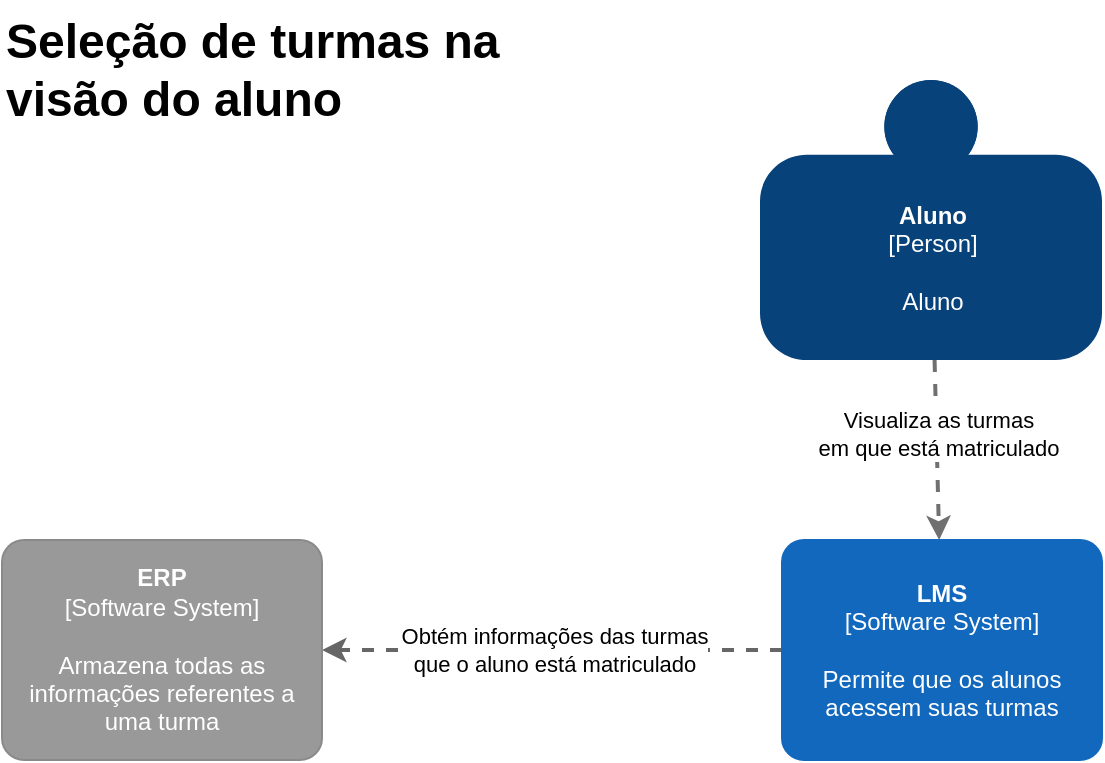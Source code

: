<mxfile version="26.0.13" pages="4">
  <diagram id="zNMGI6wU0Mi8Qe2H5Q59" name="C4 Context">
    <mxGraphModel dx="1050" dy="556" grid="1" gridSize="10" guides="1" tooltips="1" connect="1" arrows="1" fold="1" page="1" pageScale="1" pageWidth="827" pageHeight="1169" math="0" shadow="0">
      <root>
        <mxCell id="0" />
        <mxCell id="1" parent="0" />
        <mxCell id="jk53wvajYcKSA50TNXrv-9" style="edgeStyle=orthogonalEdgeStyle;rounded=0;orthogonalLoop=1;jettySize=auto;html=1;dashed=1;strokeWidth=2;fillColor=#f5f5f5;strokeColor=#666666;exitX=0;exitY=0.5;exitDx=0;exitDy=0;exitPerimeter=0;" parent="1" source="lnmgxQ-TkLNhtuKLghFE-13" target="lnmgxQ-TkLNhtuKLghFE-11" edge="1">
          <mxGeometry relative="1" as="geometry">
            <mxPoint x="328" y="405" as="sourcePoint" />
            <mxPoint x="263" y="405" as="targetPoint" />
          </mxGeometry>
        </mxCell>
        <mxCell id="pypxWtPJ6jng-wuyhJPV-2" value="Obtém informações das turmas&lt;div&gt;que o aluno está matriculado&lt;/div&gt;" style="edgeLabel;html=1;align=center;verticalAlign=middle;resizable=0;points=[];" parent="jk53wvajYcKSA50TNXrv-9" vertex="1" connectable="0">
          <mxGeometry x="0.269" y="1" relative="1" as="geometry">
            <mxPoint x="32" y="-1" as="offset" />
          </mxGeometry>
        </mxCell>
        <mxCell id="lnmgxQ-TkLNhtuKLghFE-9" style="edgeStyle=none;rounded=0;orthogonalLoop=1;jettySize=auto;html=1;dashed=1;strokeColor=#707070;strokeWidth=2;fontColor=#707070;" parent="1" source="lnmgxQ-TkLNhtuKLghFE-3" target="lnmgxQ-TkLNhtuKLghFE-13" edge="1">
          <mxGeometry relative="1" as="geometry">
            <mxPoint x="406.811" y="350" as="targetPoint" />
          </mxGeometry>
        </mxCell>
        <mxCell id="pypxWtPJ6jng-wuyhJPV-1" value="Visualiza as turmas&lt;div&gt;em que está matriculado&lt;/div&gt;" style="edgeLabel;html=1;align=center;verticalAlign=middle;resizable=0;points=[];" parent="lnmgxQ-TkLNhtuKLghFE-9" vertex="1" connectable="0">
          <mxGeometry x="-0.183" y="1" relative="1" as="geometry">
            <mxPoint as="offset" />
          </mxGeometry>
        </mxCell>
        <object placeholders="1" c4Name="Aluno" c4Type="Person" c4Description="Aluno" label="&lt;b&gt;%c4Name%&lt;/b&gt;&lt;div&gt;[%c4Type%]&lt;/div&gt;&lt;br&gt;&lt;div&gt;%c4Description%&lt;/div&gt;" id="lnmgxQ-TkLNhtuKLghFE-3">
          <mxCell style="html=1;dashed=0;whitespace=wrap;fillColor=#08427b;strokeColor=none;fontColor=#ffffff;shape=mxgraph.c4.person;align=center;metaEdit=1;points=[[0.5,0,0],[1,0.5,0],[1,0.75,0],[0.75,1,0],[0.5,1,0],[0.25,1,0],[0,0.75,0],[0,0.5,0]];metaData={&quot;c4Type&quot;:{&quot;editable&quot;:false}};" parent="1" vertex="1">
            <mxGeometry x="429" y="70" width="171" height="140" as="geometry" />
          </mxCell>
        </object>
        <object c4Name="ERP" c4Type="Software System" c4Description="Armazena todas as informações referentes a uma turma" label="&lt;b&gt;%c4Name%&lt;/b&gt;&lt;div&gt;[%c4Type%]&lt;/div&gt;&lt;br&gt;&lt;div&gt;%c4Description%&lt;/div&gt;" placeholders="1" id="lnmgxQ-TkLNhtuKLghFE-11">
          <mxCell style="rounded=1;whiteSpace=wrap;html=1;labelBackgroundColor=none;fillColor=#999999;fontColor=#ffffff;align=center;arcSize=10;strokeColor=#8A8A8A;metaEdit=1;metaData={&quot;c4Type&quot;:{&quot;editable&quot;:false}};points=[[0.25,0,0],[0.5,0,0],[0.75,0,0],[1,0.25,0],[1,0.5,0],[1,0.75,0],[0.75,1,0],[0.5,1,0],[0.25,1,0],[0,0.75,0],[0,0.5,0],[0,0.25,0]];" parent="1" vertex="1">
            <mxGeometry x="50" y="300" width="160" height="110.0" as="geometry" />
          </mxCell>
        </object>
        <object placeholders="1" c4Name="LMS" c4Type="Software System" c4Description="Permite que os alunos acessem suas turmas" label="&lt;b&gt;%c4Name%&lt;/b&gt;&lt;div&gt;[%c4Type%]&lt;/div&gt;&lt;br&gt;&lt;div&gt;%c4Description%&lt;/div&gt;" link="data:page/id,7UhaJ9ljh7ebol46HkWr" id="lnmgxQ-TkLNhtuKLghFE-13">
          <mxCell style="rounded=1;whiteSpace=wrap;html=1;labelBackgroundColor=none;fillColor=#1168BD;fontColor=#ffffff;align=center;arcSize=10;strokeColor=#1168BD;metaEdit=1;metaData={&quot;c4Type&quot;:{&quot;editable&quot;:false}};points=[[0.25,0,0],[0.5,0,0],[0.75,0,0],[1,0.25,0],[1,0.5,0],[1,0.75,0],[0.75,1,0],[0.5,1,0],[0.25,1,0],[0,0.75,0],[0,0.5,0],[0,0.25,0]];" parent="1" vertex="1">
            <mxGeometry x="440" y="300" width="160" height="110.0" as="geometry" />
          </mxCell>
        </object>
        <mxCell id="c-fIp2b5vKX51h3kelBa-4" value="&lt;h1 style=&quot;margin-top: 0px;&quot;&gt;Seleção de turmas na visão do aluno&lt;/h1&gt;&lt;p&gt;&lt;br&gt;&lt;/p&gt;" style="text;html=1;whiteSpace=wrap;overflow=hidden;rounded=0;" parent="1" vertex="1">
          <mxGeometry x="50" y="30" width="300" height="120" as="geometry" />
        </mxCell>
      </root>
    </mxGraphModel>
  </diagram>
  <diagram id="7UhaJ9ljh7ebol46HkWr" name="C4 Container">
    <mxGraphModel grid="1" page="1" gridSize="10" guides="1" tooltips="1" connect="1" arrows="1" fold="1" pageScale="1" pageWidth="827" pageHeight="1169" math="0" shadow="0">
      <root>
        <mxCell id="6M9tTkYtrs8H_QPtwX7E-0" />
        <mxCell id="6M9tTkYtrs8H_QPtwX7E-1" parent="6M9tTkYtrs8H_QPtwX7E-0" />
        <object placeholders="1" c4Name="Seleção de turmas" c4Type="ExecutionEnvironment" c4Application="Container" label="&lt;div style=&quot;text-align: left&quot;&gt;%c4Name%&lt;/div&gt;&lt;div style=&quot;text-align: left&quot;&gt;[%c4Application%]&lt;/div&gt;" id="lYJF4gXNzrw0ycB4rWT1-4">
          <mxCell style="rounded=1;whiteSpace=wrap;html=1;labelBackgroundColor=none;fillColor=#ffffff;fontColor=#000000;align=left;arcSize=5;strokeColor=#000000;verticalAlign=bottom;metaEdit=1;metaData={&quot;c4Type&quot;:{&quot;editable&quot;:false}};points=[[0.25,0,0],[0.5,0,0],[0.75,0,0],[1,0.25,0],[1,0.5,0],[1,0.75,0],[0.75,1,0],[0.5,1,0],[0.25,1,0],[0,0.75,0],[0,0.5,0],[0,0.25,0]];" parent="6M9tTkYtrs8H_QPtwX7E-1" vertex="1">
            <mxGeometry x="330" y="200" width="390" height="370" as="geometry" />
          </mxCell>
        </object>
        <mxCell id="XhTYuayqp4H_gVx4UZAb-0" value="" style="edgeStyle=orthogonalEdgeStyle;rounded=0;orthogonalLoop=1;jettySize=auto;html=1;strokeWidth=2;strokeColor=light-dark(#707070,#707070);dashed=1;" parent="6M9tTkYtrs8H_QPtwX7E-1" source="xR-taD2YaKqdD4t_8OCm-0" target="lYJF4gXNzrw0ycB4rWT1-0" edge="1">
          <mxGeometry relative="1" as="geometry" />
        </mxCell>
        <object placeholders="1" c4Name="Aluno" c4Type="Person" c4Description="Aluno matriculado em uma turma" label="&lt;b&gt;%c4Name%&lt;/b&gt;&lt;div&gt;[%c4Type%]&lt;/div&gt;&lt;br&gt;&lt;div&gt;%c4Description%&lt;/div&gt;" id="xR-taD2YaKqdD4t_8OCm-0">
          <mxCell style="html=1;dashed=0;whitespace=wrap;fillColor=#08427b;strokeColor=none;fontColor=#ffffff;shape=mxgraph.c4.person;align=center;metaEdit=1;points=[[0.5,0,0],[1,0.5,0],[1,0.75,0],[0.75,1,0],[0.5,1,0],[0.25,1,0],[0,0.75,0],[0,0.5,0]];metaData={&quot;c4Type&quot;:{&quot;editable&quot;:false}};" parent="6M9tTkYtrs8H_QPtwX7E-1" vertex="1">
            <mxGeometry x="484" y="20" width="200" height="140" as="geometry" />
          </mxCell>
        </object>
        <object placeholders="1" c4Name="SSO" c4Type="Software System" c4Description="Fornece informações de usuários cadastrados" label="&lt;b&gt;%c4Name%&lt;/b&gt;&lt;div&gt;[%c4Type%]&lt;/div&gt;&lt;br&gt;&lt;div&gt;%c4Description%&lt;/div&gt;" id="BWggMhDQrADv35toyhTK-0">
          <mxCell style="rounded=1;whiteSpace=wrap;html=1;labelBackgroundColor=none;fillColor=#999999;fontColor=#ffffff;align=center;arcSize=10;strokeColor=#8A8A8A;metaEdit=1;metaData={&quot;c4Type&quot;:{&quot;editable&quot;:false}};points=[[0.25,0,0],[0.5,0,0],[0.75,0,0],[1,0.25,0],[1,0.5,0],[1,0.75,0],[0.75,1,0],[0.5,1,0],[0.25,1,0],[0,0.75,0],[0,0.5,0],[0,0.25,0]];" parent="6M9tTkYtrs8H_QPtwX7E-1" vertex="1">
            <mxGeometry x="90" y="430" width="160" height="110.0" as="geometry" />
          </mxCell>
        </object>
        <object placeholders="1" c4Type="Relationship" c4Technology="REST API" c4Description="Faz chamada API para&#xa; buscar informações no sso" label="&lt;div style=&quot;text-align: left&quot;&gt;&lt;div style=&quot;text-align: center&quot;&gt;&lt;b&gt;%c4Description%&lt;/b&gt;&lt;/div&gt;&lt;div style=&quot;text-align: center&quot;&gt;[%c4Technology%]&lt;/div&gt;&lt;/div&gt;" id="BWggMhDQrADv35toyhTK-1">
          <mxCell style="edgeStyle=none;rounded=0;html=1;jettySize=auto;orthogonalLoop=1;strokeColor=#707070;strokeWidth=2;fontColor=#707070;jumpStyle=none;dashed=1;metaEdit=1;metaData={&quot;c4Type&quot;:{&quot;editable&quot;:false}};exitX=0.018;exitY=0.587;exitDx=0;exitDy=0;exitPerimeter=0;" parent="6M9tTkYtrs8H_QPtwX7E-1" source="lYJF4gXNzrw0ycB4rWT1-5" target="BWggMhDQrADv35toyhTK-0" edge="1">
            <mxGeometry x="-0.251" y="-27" width="160" relative="1" as="geometry">
              <mxPoint x="504" y="285" as="sourcePoint" />
              <mxPoint x="650" y="300" as="targetPoint" />
              <mxPoint as="offset" />
            </mxGeometry>
          </mxCell>
        </object>
        <object placeholders="1" c4Type="Relationship" c4Technology="REST API" c4Description="Faz chamada API" label="&lt;div style=&quot;text-align: left&quot;&gt;&lt;div style=&quot;text-align: center&quot;&gt;&lt;b&gt;%c4Description%&lt;/b&gt;&lt;/div&gt;&lt;div style=&quot;text-align: center&quot;&gt;[%c4Technology%]&lt;/div&gt;&lt;/div&gt;" id="AtdmSoMEF_yhiQ30HpCC-3">
          <mxCell style="edgeStyle=none;rounded=0;html=1;jettySize=auto;orthogonalLoop=1;strokeColor=#707070;strokeWidth=2;fontColor=#707070;jumpStyle=none;dashed=1;metaEdit=1;metaData={&quot;c4Type&quot;:{&quot;editable&quot;:false}};entryX=0;entryY=0.5;entryDx=0;entryDy=0;entryPerimeter=0;" parent="6M9tTkYtrs8H_QPtwX7E-1" source="lYJF4gXNzrw0ycB4rWT1-5" target="1QhhWGX9CRt8mEw6j9e7-0" edge="1">
            <mxGeometry x="-0.049" width="160" relative="1" as="geometry">
              <mxPoint x="664" y="473.693" as="sourcePoint" />
              <mxPoint x="850" y="570" as="targetPoint" />
              <mxPoint as="offset" />
            </mxGeometry>
          </mxCell>
        </object>
        <object placeholders="1" c4Type="Database" c4Technology="RDS MySQL" c4Description="Armazena informações de alunos matriculados em turma" label="%c4Type%&lt;div style=&quot;font-size: 12px;&quot;&gt;[Container:&amp;nbsp;%c4Technology%]&lt;/div&gt;&lt;br style=&quot;font-size: 12px;&quot;&gt;&lt;div style=&quot;font-size: 12px;&quot;&gt;%c4Description%&lt;/div&gt;" id="AtdmSoMEF_yhiQ30HpCC-4">
          <mxCell style="shape=cylinder;whiteSpace=wrap;html=1;boundedLbl=1;rounded=1;labelBackgroundColor=none;fillColor=#999999;fontSize=12;fontColor=#ffffff;align=center;strokeColor=#8A8A8A;metaEdit=1;points=[[0.5,0,0],[1,0.25,0],[1,0.5,0],[1,0.75,0],[0.5,1,0],[0,0.75,0],[0,0.5,0],[0,0.25,0]];metaData={&quot;c4Type&quot;:{&quot;editable&quot;:false}};arcSize=10;" parent="6M9tTkYtrs8H_QPtwX7E-1" vertex="1">
            <mxGeometry x="1280" y="405" width="160" height="140" as="geometry" />
          </mxCell>
        </object>
        <object placeholders="1" c4Name="Web Application" c4Type="Container" c4Technology="Nextjs" c4Description="Fornece a seleção de turmas" label="&lt;b&gt;%c4Name%&lt;/b&gt;&lt;div&gt;[%c4Type%: %c4Technology%]&lt;/div&gt;&lt;br&gt;&lt;div&gt;%c4Description%&lt;/div&gt;" link="data:page/id,2XVK7RYDKxdhMDquu4st" id="lYJF4gXNzrw0ycB4rWT1-0">
          <mxCell style="rounded=1;whiteSpace=wrap;html=1;labelBackgroundColor=none;fillColor=#438DD5;fontColor=#ffffff;align=center;arcSize=10;strokeColor=#3C7FC0;metaEdit=1;metaData={&quot;c4Type&quot;:{&quot;editable&quot;:false}};points=[[0.25,0,0],[0.5,0,0],[0.75,0,0],[1,0.25,0],[1,0.5,0],[1,0.75,0],[0.75,1,0],[0.5,1,0],[0.25,1,0],[0,0.75,0],[0,0.5,0],[0,0.25,0]];" parent="6M9tTkYtrs8H_QPtwX7E-1" vertex="1">
            <mxGeometry x="504" y="230" width="160" height="110.0" as="geometry" />
          </mxCell>
        </object>
        <object placeholders="1" c4Type="Relationship" c4Technology="HTTP" c4Description="Faz chamadas de API" label="&lt;div style=&quot;text-align: left&quot;&gt;&lt;div style=&quot;text-align: center&quot;&gt;&lt;b&gt;%c4Description%&lt;/b&gt;&lt;/div&gt;&lt;div style=&quot;text-align: center&quot;&gt;[%c4Technology%]&lt;/div&gt;&lt;/div&gt;" id="lYJF4gXNzrw0ycB4rWT1-1">
          <mxCell style="edgeStyle=none;rounded=0;html=1;jettySize=auto;orthogonalLoop=1;strokeColor=#707070;strokeWidth=2;fontColor=#707070;jumpStyle=none;dashed=1;metaEdit=1;metaData={&quot;c4Type&quot;:{&quot;editable&quot;:false}};" parent="6M9tTkYtrs8H_QPtwX7E-1" source="lYJF4gXNzrw0ycB4rWT1-0" target="lYJF4gXNzrw0ycB4rWT1-5" edge="1">
            <mxGeometry width="160" relative="1" as="geometry">
              <mxPoint x="490" y="450" as="sourcePoint" />
              <mxPoint x="584" y="420" as="targetPoint" />
            </mxGeometry>
          </mxCell>
        </object>
        <object placeholders="1" c4Name="Backend LMS" c4Type="Container" c4Technology="NodeJs/Express" c4Description="Fornece funcionalidade de buscar lista de turma para aluno" label="&lt;b&gt;%c4Name%&lt;/b&gt;&lt;div&gt;[%c4Type%: %c4Technology%]&lt;/div&gt;&lt;br&gt;&lt;div&gt;%c4Description%&lt;/div&gt;" id="lYJF4gXNzrw0ycB4rWT1-5">
          <mxCell style="rounded=1;whiteSpace=wrap;html=1;labelBackgroundColor=none;fillColor=#438DD5;fontColor=#ffffff;align=center;arcSize=10;strokeColor=#3C7FC0;metaEdit=1;metaData={&quot;c4Type&quot;:{&quot;editable&quot;:false}};points=[[0.25,0,0],[0.5,0,0],[0.75,0,0],[1,0.25,0],[1,0.5,0],[1,0.75,0],[0.75,1,0],[0.5,1,0],[0.25,1,0],[0,0.75,0],[0,0.5,0],[0,0.25,0]];" parent="6M9tTkYtrs8H_QPtwX7E-1" vertex="1">
            <mxGeometry x="504" y="420" width="160" height="110.0" as="geometry" />
          </mxCell>
        </object>
        <mxCell id="1QhhWGX9CRt8mEw6j9e7-1" value="" style="edgeStyle=orthogonalEdgeStyle;rounded=0;orthogonalLoop=1;jettySize=auto;html=1;strokeColor=#707070;dashed=1;strokeWidth=2;" parent="6M9tTkYtrs8H_QPtwX7E-1" source="1QhhWGX9CRt8mEw6j9e7-0" target="Is_DzVtF_9GQ3vIHqJg7-0" edge="1">
          <mxGeometry relative="1" as="geometry" />
        </mxCell>
        <object placeholders="1" c4Name="ERP" c4Type="Software System" c4Description="Fornece a lista de turmas que aluno está matriculado" label="&lt;b&gt;%c4Name%&lt;/b&gt;&lt;div&gt;[%c4Type%]&lt;/div&gt;&lt;br&gt;&lt;div&gt;%c4Description%&lt;/div&gt;" id="1QhhWGX9CRt8mEw6j9e7-0">
          <mxCell style="rounded=1;whiteSpace=wrap;html=1;labelBackgroundColor=none;fillColor=#999999;fontColor=#ffffff;align=center;arcSize=10;strokeColor=#8A8A8A;metaEdit=1;metaData={&quot;c4Type&quot;:{&quot;editable&quot;:false}};points=[[0.25,0,0],[0.5,0,0],[0.75,0,0],[1,0.25,0],[1,0.5,0],[1,0.75,0],[0.75,1,0],[0.5,1,0],[0.25,1,0],[0,0.75,0],[0,0.5,0],[0,0.25,0]];" parent="6M9tTkYtrs8H_QPtwX7E-1" vertex="1">
            <mxGeometry x="820" y="420" width="160" height="110.0" as="geometry" />
          </mxCell>
        </object>
        <object placeholders="1" c4Name="SSO" c4Type="Software System" c4Description="Fornece informações de usuários cadastrados" label="&lt;b&gt;%c4Name%&lt;/b&gt;&lt;div&gt;[%c4Type%]&lt;/div&gt;&lt;br&gt;&lt;div&gt;%c4Description%&lt;/div&gt;" id="Is_DzVtF_9GQ3vIHqJg7-0">
          <mxCell style="rounded=1;whiteSpace=wrap;html=1;labelBackgroundColor=none;fillColor=#999999;fontColor=#ffffff;align=center;arcSize=10;strokeColor=#8A8A8A;metaEdit=1;metaData={&quot;c4Type&quot;:{&quot;editable&quot;:false}};points=[[0.25,0,0],[0.5,0,0],[0.75,0,0],[1,0.25,0],[1,0.5,0],[1,0.75,0],[0.75,1,0],[0.5,1,0],[0.25,1,0],[0,0.75,0],[0,0.5,0],[0,0.25,0]];" parent="6M9tTkYtrs8H_QPtwX7E-1" vertex="1">
            <mxGeometry x="1050" y="420" width="160" height="110.0" as="geometry" />
          </mxCell>
        </object>
        <mxCell id="Is_DzVtF_9GQ3vIHqJg7-1" style="edgeStyle=orthogonalEdgeStyle;rounded=0;orthogonalLoop=1;jettySize=auto;html=1;entryX=0;entryY=0.5;entryDx=0;entryDy=0;entryPerimeter=0;strokeWidth=2;strokeColor=#707070;dashed=1;" parent="6M9tTkYtrs8H_QPtwX7E-1" source="Is_DzVtF_9GQ3vIHqJg7-0" target="AtdmSoMEF_yhiQ30HpCC-4" edge="1">
          <mxGeometry relative="1" as="geometry" />
        </mxCell>
      </root>
    </mxGraphModel>
  </diagram>
  <diagram id="2XVK7RYDKxdhMDquu4st" name="C4 Component">
    <mxGraphModel grid="1" page="1" gridSize="10" guides="1" tooltips="1" connect="1" arrows="1" fold="1" pageScale="1" pageWidth="827" pageHeight="1169" math="0" shadow="0">
      <root>
        <mxCell id="AVTp8zRlv71y_wTY7c-L-0" />
        <mxCell id="AVTp8zRlv71y_wTY7c-L-1" parent="AVTp8zRlv71y_wTY7c-L-0" />
        <mxCell id="NNc7S-BRfePUJoxpi0Tl-3" value="&lt;div style=&quot;text-align: left&quot;&gt;&lt;b style=&quot;background-color: transparent; color: light-dark(rgb(102, 102, 102), rgb(149, 149, 149));&quot;&gt;ERP Application Public [Container]&lt;/b&gt;&lt;/div&gt;" style="rounded=1;whiteSpace=wrap;html=1;labelBackgroundColor=none;fillColor=#ffffff;align=left;arcSize=1;verticalAlign=bottom;points=[[0.25,0,0],[0.5,0,0],[0.75,0,0],[1,0.25,0],[1,0.5,0],[1,0.75,0],[0.75,1,0],[0.5,1,0],[0.25,1,0],[0,0.75,0],[0,0.5,0],[0,0.25,0]];strokeColor=#666666;fontColor=#666666;" parent="AVTp8zRlv71y_wTY7c-L-1" vertex="1">
          <mxGeometry x="66" y="500" width="254" height="190" as="geometry" />
        </mxCell>
        <mxCell id="ES5Gq84RkO1n-74JwgUG-0" value="&lt;div style=&quot;text-align: left&quot;&gt;&lt;b style=&quot;background-color: transparent; color: light-dark(rgb(102, 102, 102), rgb(149, 149, 149));&quot;&gt;Student API [Container]&lt;/b&gt;&lt;/div&gt;" style="rounded=1;whiteSpace=wrap;html=1;labelBackgroundColor=none;fillColor=#ffffff;align=left;arcSize=1;verticalAlign=bottom;points=[[0.25,0,0],[0.5,0,0],[0.75,0,0],[1,0.25,0],[1,0.5,0],[1,0.75,0],[0.75,1,0],[0.5,1,0],[0.25,1,0],[0,0.75,0],[0,0.5,0],[0,0.25,0]];strokeColor=#666666;fontColor=#666666;" parent="AVTp8zRlv71y_wTY7c-L-1" vertex="1">
          <mxGeometry x="66" y="230" width="500" height="170" as="geometry" />
        </mxCell>
        <mxCell id="ES5Gq84RkO1n-74JwgUG-1" style="edgeStyle=orthogonalEdgeStyle;rounded=0;orthogonalLoop=1;jettySize=auto;html=1;dashed=1;strokeColor=#666666;strokeWidth=2;fillColor=#f5f5f5;entryX=0.5;entryY=0;entryDx=0;entryDy=0;entryPerimeter=0;" parent="AVTp8zRlv71y_wTY7c-L-1" source="s2n7tLNU3nZv4g2p5c_h-0" target="5MoVeIhPErhMrRM2h9Du-0" edge="1">
          <mxGeometry relative="1" as="geometry">
            <mxPoint x="196" y="200" as="sourcePoint" />
            <mxPoint x="519" y="250" as="targetPoint" />
          </mxGeometry>
        </mxCell>
        <mxCell id="NNc7S-BRfePUJoxpi0Tl-0" value="Faz chamada de API" style="edgeLabel;html=1;align=center;verticalAlign=middle;resizable=0;points=[];fontColor=#707070;fontSize=12;" parent="ES5Gq84RkO1n-74JwgUG-1" vertex="1" connectable="0">
          <mxGeometry x="-0.163" y="-2" relative="1" as="geometry">
            <mxPoint as="offset" />
          </mxGeometry>
        </mxCell>
        <object placeholders="1" c4Name="Classes Controller" c4Type="Component" c4Technology="Autorest Controller" c4Description="Fornece a lista de turmas do aluno" label="&lt;b&gt;%c4Name%&lt;/b&gt;&lt;div&gt;[%c4Type%: %c4Technology%]&lt;/div&gt;&lt;br&gt;&lt;div&gt;%c4Description%&lt;/div&gt;" id="5MoVeIhPErhMrRM2h9Du-0">
          <mxCell style="rounded=1;whiteSpace=wrap;html=1;labelBackgroundColor=none;fillColor=#85BBF0;fontColor=#ffffff;align=center;arcSize=10;strokeColor=#78A8D8;metaEdit=1;metaData={&quot;c4Type&quot;:{&quot;editable&quot;:false}};points=[[0.25,0,0],[0.5,0,0],[0.75,0,0],[1,0.25,0],[1,0.5,0],[1,0.75,0],[0.75,1,0],[0.5,1,0],[0.25,1,0],[0,0.75,0],[0,0.5,0],[0,0.25,0]];" parent="AVTp8zRlv71y_wTY7c-L-1" vertex="1">
            <mxGeometry x="100" y="250" width="160" height="110.0" as="geometry" />
          </mxCell>
        </object>
        <mxCell id="-fP8H89GdARROj-DkDR_-4" value="" style="edgeStyle=orthogonalEdgeStyle;rounded=0;orthogonalLoop=1;jettySize=auto;html=1;strokeWidth=2;dashed=1;strokeColor=#707070;entryX=-0.005;entryY=0.454;entryDx=0;entryDy=0;entryPerimeter=0;" parent="AVTp8zRlv71y_wTY7c-L-1" source="5MoVeIhPErhMrRM2h9Du-1" target="3otQxGcbVnXcWHrC8UB8-0" edge="1">
          <mxGeometry relative="1" as="geometry" />
        </mxCell>
        <mxCell id="-fP8H89GdARROj-DkDR_-6" value="Usa" style="edgeLabel;html=1;align=center;verticalAlign=middle;resizable=0;points=[];" parent="-fP8H89GdARROj-DkDR_-4" vertex="1" connectable="0">
          <mxGeometry x="-0.128" y="1" relative="1" as="geometry">
            <mxPoint x="-23" y="-14" as="offset" />
          </mxGeometry>
        </mxCell>
        <object placeholders="1" c4Name="Authentication" c4Type="Component" c4Technology="Middleware/Express/Nodejs" c4Description="Verifica se usuário tem permissão para acessar página" label="&lt;b&gt;%c4Name%&lt;/b&gt;&lt;div&gt;[%c4Type%: %c4Technology%]&lt;/div&gt;&lt;br&gt;&lt;div&gt;%c4Description%&lt;/div&gt;" id="5MoVeIhPErhMrRM2h9Du-1">
          <mxCell style="rounded=1;whiteSpace=wrap;html=1;labelBackgroundColor=none;fillColor=#85BBF0;fontColor=#ffffff;align=center;arcSize=10;strokeColor=#78A8D8;metaEdit=1;metaData={&quot;c4Type&quot;:{&quot;editable&quot;:false}};points=[[0.25,0,0],[0.5,0,0],[0.75,0,0],[1,0.25,0],[1,0.5,0],[1,0.75,0],[0.75,1,0],[0.5,1,0],[0.25,1,0],[0,0.75,0],[0,0.5,0],[0,0.25,0]];" parent="AVTp8zRlv71y_wTY7c-L-1" vertex="1">
            <mxGeometry x="330" y="250" width="160" height="110.0" as="geometry" />
          </mxCell>
        </object>
        <mxCell id="-fP8H89GdARROj-DkDR_-1" value="" style="edgeStyle=orthogonalEdgeStyle;rounded=0;orthogonalLoop=1;jettySize=auto;html=1;strokeWidth=2;strokeColor=#707070;dashed=1;entryX=0;entryY=0.5;entryDx=0;entryDy=0;entryPerimeter=0;" parent="AVTp8zRlv71y_wTY7c-L-1" source="5MoVeIhPErhMrRM2h9Du-3" target="_cXxkfsPCh7f6uBlh5yX-1" edge="1">
          <mxGeometry relative="1" as="geometry">
            <mxPoint x="520" y="520" as="targetPoint" />
            <Array as="points" />
          </mxGeometry>
        </mxCell>
        <mxCell id="-fP8H89GdARROj-DkDR_-2" value="Usa" style="edgeLabel;html=1;align=center;verticalAlign=middle;resizable=0;points=[];" parent="-fP8H89GdARROj-DkDR_-1" vertex="1" connectable="0">
          <mxGeometry x="0.151" y="1" relative="1" as="geometry">
            <mxPoint x="-21" y="-14" as="offset" />
          </mxGeometry>
        </mxCell>
        <object placeholders="1" c4Name="Classes Controller" c4Type="Component" c4Technology="C#/Dotnet" c4Description="Busca as turmas a partir de um ssoid" label="&lt;b&gt;%c4Name%&lt;/b&gt;&lt;div&gt;[%c4Type%: %c4Technology%]&lt;/div&gt;&lt;br&gt;&lt;div&gt;%c4Description%&lt;/div&gt;" id="5MoVeIhPErhMrRM2h9Du-3">
          <mxCell style="rounded=1;whiteSpace=wrap;html=1;labelBackgroundColor=none;fillColor=#85BBF0;fontColor=#ffffff;align=center;arcSize=10;strokeColor=#78A8D8;metaEdit=1;metaData={&quot;c4Type&quot;:{&quot;editable&quot;:false}};points=[[0.25,0,0],[0.5,0,0],[0.75,0,0],[1,0.25,0],[1,0.5,0],[1,0.75,0],[0.75,1,0],[0.5,1,0],[0.25,1,0],[0,0.75,0],[0,0.5,0],[0,0.25,0]];" parent="AVTp8zRlv71y_wTY7c-L-1" vertex="1">
            <mxGeometry x="100" y="530" width="160" height="110.0" as="geometry" />
          </mxCell>
        </object>
        <object placeholders="1" c4Type="Relationship" c4Technology="REST API" c4Description="Busca informações no ERP" label="&lt;div style=&quot;text-align: left&quot;&gt;&lt;div style=&quot;text-align: center&quot;&gt;&lt;b&gt;%c4Description%&lt;/b&gt;&lt;/div&gt;&lt;div style=&quot;text-align: center&quot;&gt;[%c4Technology%]&lt;/div&gt;&lt;/div&gt;" id="5MoVeIhPErhMrRM2h9Du-4">
          <mxCell style="edgeStyle=none;rounded=0;html=1;jettySize=auto;orthogonalLoop=1;strokeColor=#707070;strokeWidth=2;fontColor=#707070;jumpStyle=none;dashed=1;metaEdit=1;metaData={&quot;c4Type&quot;:{&quot;editable&quot;:false}};" parent="AVTp8zRlv71y_wTY7c-L-1" source="5MoVeIhPErhMrRM2h9Du-0" target="5MoVeIhPErhMrRM2h9Du-3" edge="1">
            <mxGeometry x="0.176" y="6" width="160" relative="1" as="geometry">
              <mxPoint x="326" y="530" as="sourcePoint" />
              <mxPoint x="486" y="530" as="targetPoint" />
              <mxPoint as="offset" />
            </mxGeometry>
          </mxCell>
        </object>
        <object placeholders="1" c4Type="Database" c4Technology="MySQL" c4Description="Armazena informações de turmas de usuário" label="%c4Type%&lt;div&gt;[Container:&amp;nbsp;%c4Technology%]&lt;/div&gt;&lt;br&gt;&lt;div&gt;%c4Description%&lt;/div&gt;" id="5MoVeIhPErhMrRM2h9Du-5">
          <mxCell style="shape=cylinder;whiteSpace=wrap;html=1;boundedLbl=1;rounded=0;labelBackgroundColor=none;fillColor=#438DD5;fontSize=12;fontColor=#ffffff;align=center;strokeColor=#3C7FC0;metaEdit=1;points=[[0.5,0,0],[1,0.25,0],[1,0.5,0],[1,0.75,0],[0.5,1,0],[0,0.75,0],[0,0.5,0],[0,0.25,0]];metaData={&quot;c4Type&quot;:{&quot;editable&quot;:false}};" parent="AVTp8zRlv71y_wTY7c-L-1" vertex="1">
            <mxGeometry x="104" y="740" width="160" height="140" as="geometry" />
          </mxCell>
        </object>
        <object placeholders="1" c4Type="Relationship" c4Technology="Entity Framework" c4Description="Leitura e escrita" label="&lt;div style=&quot;text-align: left&quot;&gt;&lt;div style=&quot;text-align: center&quot;&gt;&lt;b&gt;%c4Description%&lt;/b&gt;&lt;/div&gt;&lt;div style=&quot;text-align: center&quot;&gt;[%c4Technology%]&lt;/div&gt;&lt;/div&gt;" id="5MoVeIhPErhMrRM2h9Du-6">
          <mxCell style="edgeStyle=none;rounded=0;html=1;jettySize=auto;orthogonalLoop=1;strokeColor=#707070;strokeWidth=2;fontColor=#707070;jumpStyle=none;dashed=1;metaEdit=1;metaData={&quot;c4Type&quot;:{&quot;editable&quot;:false}};" parent="AVTp8zRlv71y_wTY7c-L-1" source="5MoVeIhPErhMrRM2h9Du-3" edge="1">
            <mxGeometry x="0.286" y="-4" width="160" relative="1" as="geometry">
              <mxPoint x="326" y="530" as="sourcePoint" />
              <mxPoint x="180" y="780" as="targetPoint" />
              <mxPoint as="offset" />
            </mxGeometry>
          </mxCell>
        </object>
        <object placeholders="1" c4Name="Página de seleção de turmas" c4Type="Container" c4Technology="Nextjs" c4Description="Fornece a lista de turmas que o aluno está matriculado" label="&lt;font style=&quot;font-size: 16px&quot;&gt;&lt;b&gt;%c4Name%&lt;/b&gt;&lt;/font&gt;&lt;div&gt;[%c4Type%:&amp;nbsp;%c4Technology%]&lt;/div&gt;&lt;br&gt;&lt;div&gt;&lt;font style=&quot;font-size: 11px&quot;&gt;&lt;font color=&quot;#E6E6E6&quot;&gt;%c4Description%&lt;/font&gt;&lt;/div&gt;" id="s2n7tLNU3nZv4g2p5c_h-0">
          <mxCell style="shape=mxgraph.c4.webBrowserContainer2;whiteSpace=wrap;html=1;boundedLbl=1;rounded=0;labelBackgroundColor=none;strokeColor=#118ACD;fillColor=#23A2D9;strokeColor=#118ACD;strokeColor2=#0E7DAD;fontSize=12;fontColor=#ffffff;align=center;metaEdit=1;points=[[0.5,0,0],[1,0.25,0],[1,0.5,0],[1,0.75,0],[0.5,1,0],[0,0.75,0],[0,0.5,0],[0,0.25,0]];resizable=0;" parent="AVTp8zRlv71y_wTY7c-L-1" vertex="1">
            <mxGeometry x="64" width="240" height="160" as="geometry" />
          </mxCell>
        </object>
        <mxCell id="NNc7S-BRfePUJoxpi0Tl-1" style="edgeStyle=orthogonalEdgeStyle;rounded=0;orthogonalLoop=1;jettySize=auto;html=1;strokeColor=#707070;strokeWidth=2;dashed=1;exitX=1;exitY=0.5;exitDx=0;exitDy=0;exitPerimeter=0;entryX=0;entryY=0.5;entryDx=0;entryDy=0;entryPerimeter=0;" parent="AVTp8zRlv71y_wTY7c-L-1" target="5MoVeIhPErhMrRM2h9Du-1" edge="1">
          <mxGeometry relative="1" as="geometry">
            <mxPoint x="262" y="305" as="sourcePoint" />
            <mxPoint x="448" y="305" as="targetPoint" />
          </mxGeometry>
        </mxCell>
        <mxCell id="-fP8H89GdARROj-DkDR_-5" value="Usa" style="edgeLabel;html=1;align=center;verticalAlign=middle;resizable=0;points=[];" parent="NNc7S-BRfePUJoxpi0Tl-1" vertex="1" connectable="0">
          <mxGeometry x="0.036" relative="1" as="geometry">
            <mxPoint x="-1" y="-15" as="offset" />
          </mxGeometry>
        </mxCell>
        <object placeholders="1" c4Name="SSO" c4Type="Software System" c4Description="Verifica permissões de usuário a partir do token" label="&lt;b style=&quot;font-size: 9px;&quot;&gt;%c4Name%&lt;/b&gt;&lt;div style=&quot;font-size: 9px;&quot;&gt;[%c4Type%]&lt;/div&gt;&lt;br style=&quot;font-size: 9px;&quot;&gt;&lt;div style=&quot;font-size: 9px;&quot;&gt;%c4Description%&lt;/div&gt;" id="3otQxGcbVnXcWHrC8UB8-0">
          <mxCell style="rounded=1;whiteSpace=wrap;html=1;labelBackgroundColor=none;fillColor=#999999;fontColor=#ffffff;align=center;arcSize=10;strokeColor=#8A8A8A;metaEdit=1;metaData={&quot;c4Type&quot;:{&quot;editable&quot;:false}};points=[[0.25,0,0],[0.5,0,0],[0.75,0,0],[1,0.25,0],[1,0.5,0],[1,0.75,0],[0.75,1,0],[0.5,1,0],[0.25,1,0],[0,0.75,0],[0,0.5,0],[0,0.25,0]];fontSize=9;" parent="AVTp8zRlv71y_wTY7c-L-1" vertex="1">
            <mxGeometry x="636" y="260" width="140" height="100" as="geometry" />
          </mxCell>
        </object>
        <object placeholders="1" c4Name="Identificação de usuário - SSO" c4Type="Software System" c4Description="Busca informações de usuário no SSO" label="&lt;b style=&quot;font-size: 9px;&quot;&gt;%c4Name%&lt;/b&gt;&lt;div style=&quot;font-size: 9px;&quot;&gt;[%c4Type%]&lt;/div&gt;&lt;br style=&quot;font-size: 9px;&quot;&gt;&lt;div style=&quot;font-size: 9px;&quot;&gt;%c4Description%&lt;/div&gt;" id="_cXxkfsPCh7f6uBlh5yX-1">
          <mxCell style="rounded=1;whiteSpace=wrap;html=1;labelBackgroundColor=none;fillColor=#999999;fontColor=#ffffff;align=center;arcSize=10;strokeColor=#8A8A8A;metaEdit=1;metaData={&quot;c4Type&quot;:{&quot;editable&quot;:false}};points=[[0.25,0,0],[0.5,0,0],[0.75,0,0],[1,0.25,0],[1,0.5,0],[1,0.75,0],[0.75,1,0],[0.5,1,0],[0.25,1,0],[0,0.75,0],[0,0.5,0],[0,0.25,0]];fontSize=9;" parent="AVTp8zRlv71y_wTY7c-L-1" vertex="1">
            <mxGeometry x="440" y="535" width="140" height="100" as="geometry" />
          </mxCell>
        </object>
      </root>
    </mxGraphModel>
  </diagram>
  <diagram id="S9xD85C3ral9A_xj9ERV" name="C4 Class">
    <mxGraphModel dx="1131" dy="761" grid="1" gridSize="10" guides="1" tooltips="1" connect="1" arrows="1" fold="1" page="1" pageScale="1" pageWidth="827" pageHeight="1169" math="0" shadow="0">
      <root>
        <mxCell id="Nq8w9iYGLx4AlKzzBWPV-0" />
        <mxCell id="Nq8w9iYGLx4AlKzzBWPV-1" parent="Nq8w9iYGLx4AlKzzBWPV-0" />
        <mxCell id="TtzTTNUKWyMLVY1T3vZk-36" value="1...*" style="endArrow=none;html=1;endSize=12;startArrow=diamondThin;startSize=14;startFill=1;edgeStyle=orthogonalEdgeStyle;align=left;verticalAlign=bottom;endFill=0;" parent="Nq8w9iYGLx4AlKzzBWPV-1" source="TtzTTNUKWyMLVY1T3vZk-10" target="3qMrUAQamapioXkadR3u-12" edge="1">
          <mxGeometry x="0.808" y="-9" relative="1" as="geometry">
            <mxPoint x="240" y="-40" as="sourcePoint" />
            <mxPoint x="400" y="-40" as="targetPoint" />
            <mxPoint as="offset" />
          </mxGeometry>
        </mxCell>
        <mxCell id="TtzTTNUKWyMLVY1T3vZk-40" style="edgeStyle=orthogonalEdgeStyle;rounded=0;orthogonalLoop=1;jettySize=auto;html=1;endArrow=none;endFill=0;" parent="Nq8w9iYGLx4AlKzzBWPV-1" source="eIYq_CpWJzX__o5Ln69q-11" target="OGqcthoKlDPa5uDeEdXH-2" edge="1">
          <mxGeometry relative="1" as="geometry">
            <Array as="points">
              <mxPoint x="590" y="257" />
              <mxPoint x="590" y="257" />
            </Array>
          </mxGeometry>
        </mxCell>
        <mxCell id="TtzTTNUKWyMLVY1T3vZk-37" value="1...*" style="endArrow=none;html=1;endSize=12;startArrow=diamondThin;startSize=14;startFill=0;edgeStyle=orthogonalEdgeStyle;align=left;verticalAlign=bottom;endFill=0;" parent="Nq8w9iYGLx4AlKzzBWPV-1" source="TtzTTNUKWyMLVY1T3vZk-16" target="TtzTTNUKWyMLVY1T3vZk-21" edge="1">
          <mxGeometry x="0.872" y="-7" relative="1" as="geometry">
            <mxPoint x="50" y="270" as="sourcePoint" />
            <mxPoint x="210" y="270" as="targetPoint" />
            <Array as="points">
              <mxPoint x="220" y="105" />
              <mxPoint x="220" y="157" />
            </Array>
            <mxPoint as="offset" />
          </mxGeometry>
        </mxCell>
        <mxCell id="TtzTTNUKWyMLVY1T3vZk-39" value="" style="endArrow=block;dashed=1;endFill=0;endSize=12;html=1;" parent="Nq8w9iYGLx4AlKzzBWPV-1" source="TtzTTNUKWyMLVY1T3vZk-5" target="eIYq_CpWJzX__o5Ln69q-11" edge="1">
          <mxGeometry width="160" relative="1" as="geometry">
            <mxPoint x="510" y="-20" as="sourcePoint" />
            <mxPoint x="670" y="-20" as="targetPoint" />
          </mxGeometry>
        </mxCell>
        <mxCell id="ZkiADhJPP-X4hf17RpCL-0" value="&lt;b&gt;Data Source Management&lt;/b&gt;&amp;nbsp;&lt;br&gt;(UML Class)" style="text;html=1;align=left;verticalAlign=middle;resizable=0;points=[];autosize=1;fontStyle=1;fontColor=#666666;" parent="Nq8w9iYGLx4AlKzzBWPV-1" vertex="1">
          <mxGeometry x="20" y="350" width="170" height="30" as="geometry" />
        </mxCell>
        <mxCell id="3qMrUAQamapioXkadR3u-12" value="DataSource" style="swimlane;fontStyle=1;align=center;verticalAlign=top;childLayout=stackLayout;horizontal=1;startSize=30;horizontalStack=0;resizeParent=1;resizeParentMax=0;resizeLast=0;collapsible=1;marginBottom=0;" parent="Nq8w9iYGLx4AlKzzBWPV-1" vertex="1">
          <mxGeometry x="20" y="60" width="150" height="38" as="geometry" />
        </mxCell>
        <mxCell id="3qMrUAQamapioXkadR3u-14" value="" style="line;strokeWidth=1;fillColor=none;align=left;verticalAlign=middle;spacingTop=-1;spacingLeft=3;spacingRight=3;rotatable=0;labelPosition=right;points=[];portConstraint=eastwest;" parent="3qMrUAQamapioXkadR3u-12" vertex="1">
          <mxGeometry y="30" width="150" height="8" as="geometry" />
        </mxCell>
        <mxCell id="TtzTTNUKWyMLVY1T3vZk-21" value="Database" style="swimlane;fontStyle=1;align=center;verticalAlign=top;childLayout=stackLayout;horizontal=1;startSize=26;horizontalStack=0;resizeParent=1;resizeParentMax=0;resizeLast=0;collapsible=1;marginBottom=0;" parent="Nq8w9iYGLx4AlKzzBWPV-1" vertex="1">
          <mxGeometry x="20" y="140" width="150" height="34" as="geometry" />
        </mxCell>
        <mxCell id="TtzTTNUKWyMLVY1T3vZk-23" value="" style="line;strokeWidth=1;fillColor=none;align=left;verticalAlign=middle;spacingTop=-1;spacingLeft=3;spacingRight=3;rotatable=0;labelPosition=right;points=[];portConstraint=eastwest;" parent="TtzTTNUKWyMLVY1T3vZk-21" vertex="1">
          <mxGeometry y="26" width="150" height="8" as="geometry" />
        </mxCell>
        <mxCell id="eIYq_CpWJzX__o5Ln69q-11" value="DataSourceManagement" style="swimlane;fontStyle=1;align=center;verticalAlign=top;childLayout=stackLayout;horizontal=1;startSize=26;horizontalStack=0;resizeParent=1;resizeParentMax=0;resizeLast=0;collapsible=1;marginBottom=0;" parent="Nq8w9iYGLx4AlKzzBWPV-1" vertex="1">
          <mxGeometry x="284" y="40" width="280" height="268" as="geometry" />
        </mxCell>
        <mxCell id="TtzTTNUKWyMLVY1T3vZk-10" value="+ Sources: DataSources[]" style="text;strokeColor=none;fillColor=none;align=left;verticalAlign=top;spacingLeft=4;spacingRight=4;overflow=hidden;rotatable=0;points=[[0,0.5],[1,0.5]];portConstraint=eastwest;" parent="eIYq_CpWJzX__o5Ln69q-11" vertex="1">
          <mxGeometry y="26" width="280" height="26" as="geometry" />
        </mxCell>
        <mxCell id="TtzTTNUKWyMLVY1T3vZk-16" value="+ Databases: Database[]" style="text;strokeColor=none;fillColor=none;align=left;verticalAlign=top;spacingLeft=4;spacingRight=4;overflow=hidden;rotatable=0;points=[[0,0.5],[1,0.5]];portConstraint=eastwest;" parent="eIYq_CpWJzX__o5Ln69q-11" vertex="1">
          <mxGeometry y="52" width="280" height="26" as="geometry" />
        </mxCell>
        <mxCell id="eIYq_CpWJzX__o5Ln69q-13" value="" style="line;strokeWidth=1;fillColor=none;align=left;verticalAlign=middle;spacingTop=-1;spacingLeft=3;spacingRight=3;rotatable=0;labelPosition=right;points=[];portConstraint=eastwest;" parent="eIYq_CpWJzX__o5Ln69q-11" vertex="1">
          <mxGeometry y="78" width="280" height="8" as="geometry" />
        </mxCell>
        <mxCell id="TtzTTNUKWyMLVY1T3vZk-14" value="+ get(DataSource,InterfaceAPI): DataSource" style="text;strokeColor=none;fillColor=none;align=left;verticalAlign=top;spacingLeft=4;spacingRight=4;overflow=hidden;rotatable=0;points=[[0,0.5],[1,0.5]];portConstraint=eastwest;" parent="eIYq_CpWJzX__o5Ln69q-11" vertex="1">
          <mxGeometry y="86" width="280" height="26" as="geometry" />
        </mxCell>
        <mxCell id="TtzTTNUKWyMLVY1T3vZk-26" value="+ new(string): DataSource" style="text;strokeColor=none;fillColor=none;align=left;verticalAlign=top;spacingLeft=4;spacingRight=4;overflow=hidden;rotatable=0;points=[[0,0.5],[1,0.5]];portConstraint=eastwest;" parent="eIYq_CpWJzX__o5Ln69q-11" vertex="1">
          <mxGeometry y="112" width="280" height="26" as="geometry" />
        </mxCell>
        <mxCell id="TtzTTNUKWyMLVY1T3vZk-34" value="+ add(DataSource,InterfaceAPI): bool" style="text;strokeColor=none;fillColor=none;align=left;verticalAlign=top;spacingLeft=4;spacingRight=4;overflow=hidden;rotatable=0;points=[[0,0.5],[1,0.5]];portConstraint=eastwest;" parent="eIYq_CpWJzX__o5Ln69q-11" vertex="1">
          <mxGeometry y="138" width="280" height="26" as="geometry" />
        </mxCell>
        <mxCell id="TtzTTNUKWyMLVY1T3vZk-27" value="+ list(DataSource[]): bool" style="text;strokeColor=none;fillColor=none;align=left;verticalAlign=top;spacingLeft=4;spacingRight=4;overflow=hidden;rotatable=0;points=[[0,0.5],[1,0.5]];portConstraint=eastwest;" parent="eIYq_CpWJzX__o5Ln69q-11" vertex="1">
          <mxGeometry y="164" width="280" height="26" as="geometry" />
        </mxCell>
        <mxCell id="TtzTTNUKWyMLVY1T3vZk-28" value="+ delete(DataSource,InterfaceAPI): bool" style="text;strokeColor=none;fillColor=none;align=left;verticalAlign=top;spacingLeft=4;spacingRight=4;overflow=hidden;rotatable=0;points=[[0,0.5],[1,0.5]];portConstraint=eastwest;" parent="eIYq_CpWJzX__o5Ln69q-11" vertex="1">
          <mxGeometry y="190" width="280" height="26" as="geometry" />
        </mxCell>
        <mxCell id="TtzTTNUKWyMLVY1T3vZk-29" value="+ update(DataSource,InterfaceAPI): bool" style="text;strokeColor=none;fillColor=none;align=left;verticalAlign=top;spacingLeft=4;spacingRight=4;overflow=hidden;rotatable=0;points=[[0,0.5],[1,0.5]];portConstraint=eastwest;" parent="eIYq_CpWJzX__o5Ln69q-11" vertex="1">
          <mxGeometry y="216" width="280" height="26" as="geometry" />
        </mxCell>
        <mxCell id="TtzTTNUKWyMLVY1T3vZk-30" value="+ test(DataSource,InterfaceAPI): bool" style="text;strokeColor=none;fillColor=none;align=left;verticalAlign=top;spacingLeft=4;spacingRight=4;overflow=hidden;rotatable=0;points=[[0,0.5],[1,0.5]];portConstraint=eastwest;" parent="eIYq_CpWJzX__o5Ln69q-11" vertex="1">
          <mxGeometry y="242" width="280" height="26" as="geometry" />
        </mxCell>
        <mxCell id="OGqcthoKlDPa5uDeEdXH-2" value="Exception" style="swimlane;fontStyle=1;align=center;verticalAlign=top;childLayout=stackLayout;horizontal=1;startSize=26;horizontalStack=0;resizeParent=1;resizeParentMax=0;resizeLast=0;collapsible=1;marginBottom=0;" parent="Nq8w9iYGLx4AlKzzBWPV-1" vertex="1">
          <mxGeometry x="650" y="240" width="150" height="34" as="geometry" />
        </mxCell>
        <mxCell id="OGqcthoKlDPa5uDeEdXH-4" value="" style="line;strokeWidth=1;fillColor=none;align=left;verticalAlign=middle;spacingTop=-1;spacingLeft=3;spacingRight=3;rotatable=0;labelPosition=right;points=[];portConstraint=eastwest;" parent="OGqcthoKlDPa5uDeEdXH-2" vertex="1">
          <mxGeometry y="26" width="150" height="8" as="geometry" />
        </mxCell>
        <mxCell id="TtzTTNUKWyMLVY1T3vZk-5" value="InterfaceAPI" style="swimlane;fontStyle=1;align=center;verticalAlign=top;childLayout=stackLayout;horizontal=1;startSize=26;horizontalStack=0;resizeParent=1;resizeParentMax=0;resizeLast=0;collapsible=1;marginBottom=0;" parent="Nq8w9iYGLx4AlKzzBWPV-1" vertex="1">
          <mxGeometry x="650" y="157" width="150" height="34" as="geometry" />
        </mxCell>
        <mxCell id="TtzTTNUKWyMLVY1T3vZk-7" value="" style="line;strokeWidth=1;fillColor=none;align=left;verticalAlign=middle;spacingTop=-1;spacingLeft=3;spacingRight=3;rotatable=0;labelPosition=right;points=[];portConstraint=eastwest;" parent="TtzTTNUKWyMLVY1T3vZk-5" vertex="1">
          <mxGeometry y="26" width="150" height="8" as="geometry" />
        </mxCell>
      </root>
    </mxGraphModel>
  </diagram>
</mxfile>
